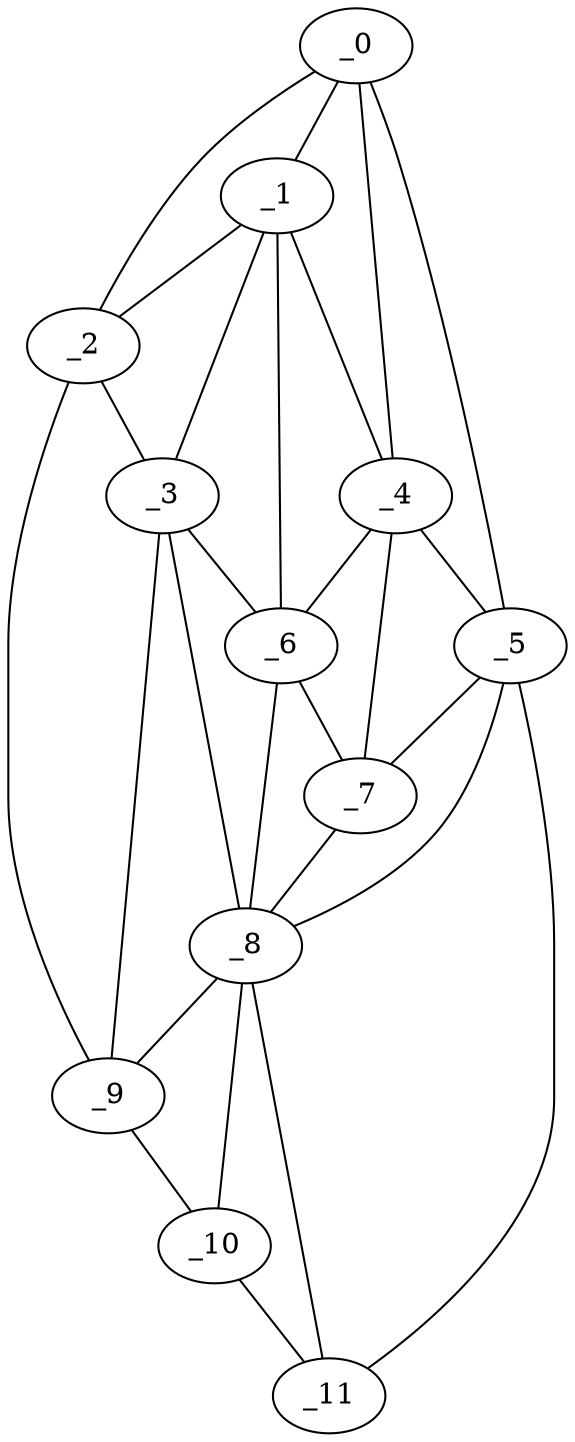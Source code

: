 graph "obj97__210.gxl" {
	_0	 [x=24,
		y=12];
	_1	 [x=25,
		y=19];
	_0 -- _1	 [valence=2];
	_2	 [x=30,
		y=69];
	_0 -- _2	 [valence=1];
	_4	 [x=39,
		y=11];
	_0 -- _4	 [valence=1];
	_5	 [x=44,
		y=7];
	_0 -- _5	 [valence=1];
	_1 -- _2	 [valence=1];
	_3	 [x=34,
		y=58];
	_1 -- _3	 [valence=2];
	_1 -- _4	 [valence=2];
	_6	 [x=44,
		y=20];
	_1 -- _6	 [valence=2];
	_2 -- _3	 [valence=1];
	_9	 [x=104,
		y=25];
	_2 -- _9	 [valence=1];
	_3 -- _6	 [valence=2];
	_8	 [x=72,
		y=9];
	_3 -- _8	 [valence=2];
	_3 -- _9	 [valence=2];
	_4 -- _5	 [valence=2];
	_4 -- _6	 [valence=2];
	_7	 [x=48,
		y=16];
	_4 -- _7	 [valence=2];
	_5 -- _7	 [valence=2];
	_5 -- _8	 [valence=2];
	_11	 [x=111,
		y=7];
	_5 -- _11	 [valence=1];
	_6 -- _7	 [valence=2];
	_6 -- _8	 [valence=1];
	_7 -- _8	 [valence=2];
	_8 -- _9	 [valence=2];
	_10	 [x=106,
		y=20];
	_8 -- _10	 [valence=2];
	_8 -- _11	 [valence=2];
	_9 -- _10	 [valence=1];
	_10 -- _11	 [valence=1];
}
